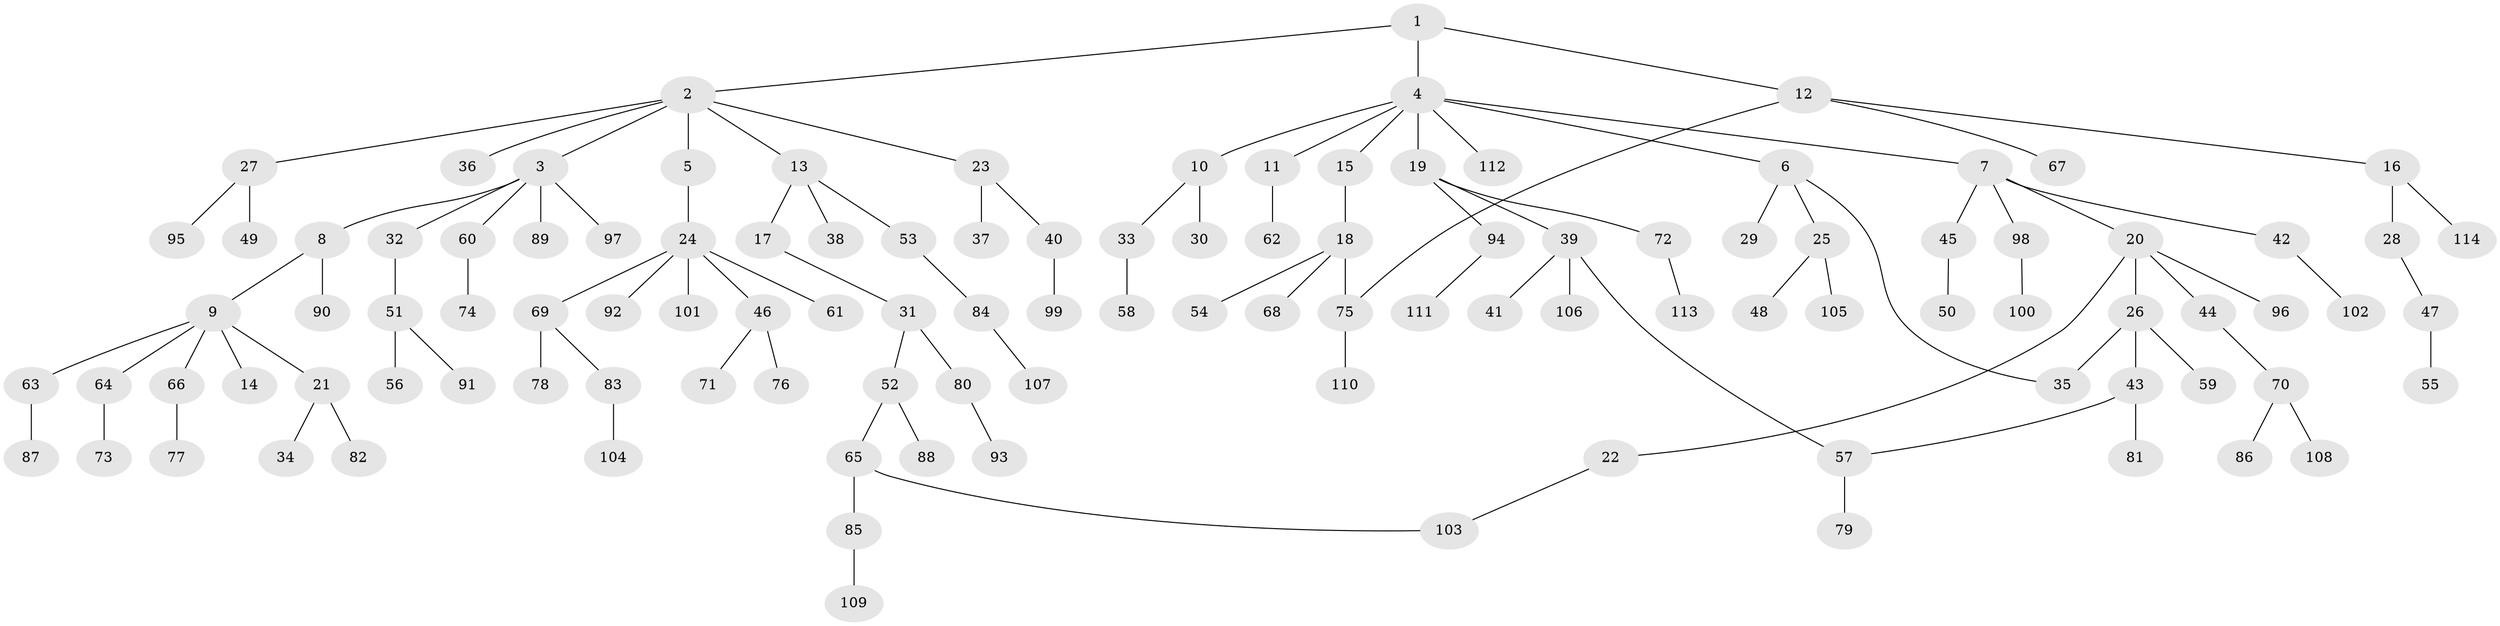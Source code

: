 // Generated by graph-tools (version 1.1) at 2025/00/03/09/25 03:00:58]
// undirected, 114 vertices, 117 edges
graph export_dot {
graph [start="1"]
  node [color=gray90,style=filled];
  1;
  2;
  3;
  4;
  5;
  6;
  7;
  8;
  9;
  10;
  11;
  12;
  13;
  14;
  15;
  16;
  17;
  18;
  19;
  20;
  21;
  22;
  23;
  24;
  25;
  26;
  27;
  28;
  29;
  30;
  31;
  32;
  33;
  34;
  35;
  36;
  37;
  38;
  39;
  40;
  41;
  42;
  43;
  44;
  45;
  46;
  47;
  48;
  49;
  50;
  51;
  52;
  53;
  54;
  55;
  56;
  57;
  58;
  59;
  60;
  61;
  62;
  63;
  64;
  65;
  66;
  67;
  68;
  69;
  70;
  71;
  72;
  73;
  74;
  75;
  76;
  77;
  78;
  79;
  80;
  81;
  82;
  83;
  84;
  85;
  86;
  87;
  88;
  89;
  90;
  91;
  92;
  93;
  94;
  95;
  96;
  97;
  98;
  99;
  100;
  101;
  102;
  103;
  104;
  105;
  106;
  107;
  108;
  109;
  110;
  111;
  112;
  113;
  114;
  1 -- 2;
  1 -- 4;
  1 -- 12;
  2 -- 3;
  2 -- 5;
  2 -- 13;
  2 -- 23;
  2 -- 27;
  2 -- 36;
  3 -- 8;
  3 -- 32;
  3 -- 60;
  3 -- 89;
  3 -- 97;
  4 -- 6;
  4 -- 7;
  4 -- 10;
  4 -- 11;
  4 -- 15;
  4 -- 19;
  4 -- 112;
  5 -- 24;
  6 -- 25;
  6 -- 29;
  6 -- 35;
  7 -- 20;
  7 -- 42;
  7 -- 45;
  7 -- 98;
  8 -- 9;
  8 -- 90;
  9 -- 14;
  9 -- 21;
  9 -- 63;
  9 -- 64;
  9 -- 66;
  10 -- 30;
  10 -- 33;
  11 -- 62;
  12 -- 16;
  12 -- 67;
  12 -- 75;
  13 -- 17;
  13 -- 38;
  13 -- 53;
  15 -- 18;
  16 -- 28;
  16 -- 114;
  17 -- 31;
  18 -- 54;
  18 -- 68;
  18 -- 75;
  19 -- 39;
  19 -- 72;
  19 -- 94;
  20 -- 22;
  20 -- 26;
  20 -- 44;
  20 -- 96;
  21 -- 34;
  21 -- 82;
  22 -- 103;
  23 -- 37;
  23 -- 40;
  24 -- 46;
  24 -- 61;
  24 -- 69;
  24 -- 92;
  24 -- 101;
  25 -- 48;
  25 -- 105;
  26 -- 43;
  26 -- 59;
  26 -- 35;
  27 -- 49;
  27 -- 95;
  28 -- 47;
  31 -- 52;
  31 -- 80;
  32 -- 51;
  33 -- 58;
  39 -- 41;
  39 -- 57;
  39 -- 106;
  40 -- 99;
  42 -- 102;
  43 -- 81;
  43 -- 57;
  44 -- 70;
  45 -- 50;
  46 -- 71;
  46 -- 76;
  47 -- 55;
  51 -- 56;
  51 -- 91;
  52 -- 65;
  52 -- 88;
  53 -- 84;
  57 -- 79;
  60 -- 74;
  63 -- 87;
  64 -- 73;
  65 -- 85;
  65 -- 103;
  66 -- 77;
  69 -- 78;
  69 -- 83;
  70 -- 86;
  70 -- 108;
  72 -- 113;
  75 -- 110;
  80 -- 93;
  83 -- 104;
  84 -- 107;
  85 -- 109;
  94 -- 111;
  98 -- 100;
}

